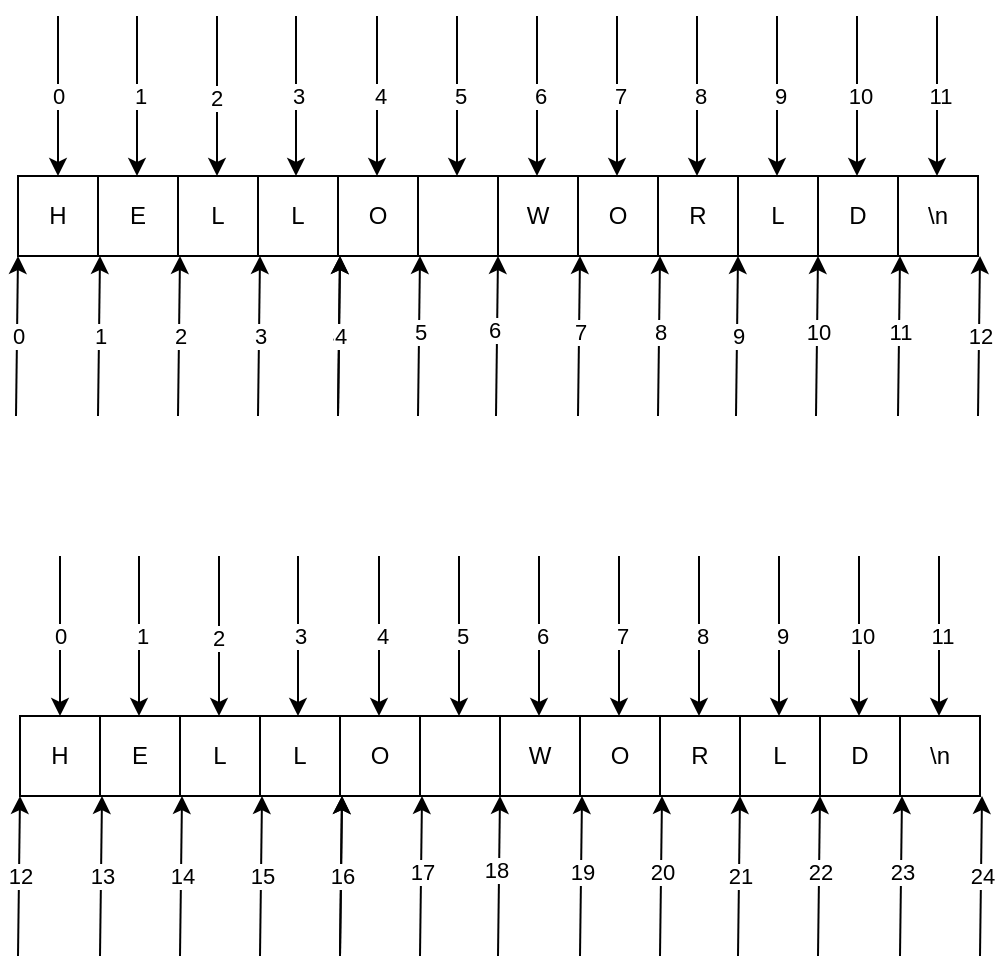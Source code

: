 <mxfile version="21.7.2" type="device">
  <diagram name="Page-1" id="L-IluXAQEw9rKZ2qDE53">
    <mxGraphModel dx="2522" dy="1409" grid="1" gridSize="10" guides="1" tooltips="1" connect="1" arrows="1" fold="1" page="1" pageScale="1" pageWidth="850" pageHeight="1100" math="0" shadow="0">
      <root>
        <mxCell id="0" />
        <mxCell id="1" parent="0" />
        <mxCell id="YQ89JY8jZ3G4rfhLx3yw-1" value="H" style="rounded=0;whiteSpace=wrap;html=1;" parent="1" vertex="1">
          <mxGeometry x="81" y="120" width="40" height="40" as="geometry" />
        </mxCell>
        <mxCell id="YQ89JY8jZ3G4rfhLx3yw-2" value="E" style="rounded=0;whiteSpace=wrap;html=1;" parent="1" vertex="1">
          <mxGeometry x="121" y="120" width="40" height="40" as="geometry" />
        </mxCell>
        <mxCell id="YQ89JY8jZ3G4rfhLx3yw-3" value="L" style="rounded=0;whiteSpace=wrap;html=1;" parent="1" vertex="1">
          <mxGeometry x="161" y="120" width="40" height="40" as="geometry" />
        </mxCell>
        <mxCell id="YQ89JY8jZ3G4rfhLx3yw-4" value="L" style="rounded=0;whiteSpace=wrap;html=1;" parent="1" vertex="1">
          <mxGeometry x="201" y="120" width="40" height="40" as="geometry" />
        </mxCell>
        <mxCell id="YQ89JY8jZ3G4rfhLx3yw-5" value="O" style="rounded=0;whiteSpace=wrap;html=1;" parent="1" vertex="1">
          <mxGeometry x="241" y="120" width="40" height="40" as="geometry" />
        </mxCell>
        <mxCell id="YQ89JY8jZ3G4rfhLx3yw-6" value="" style="endArrow=classic;html=1;rounded=0;entryX=0;entryY=1;entryDx=0;entryDy=0;" parent="1" target="YQ89JY8jZ3G4rfhLx3yw-1" edge="1">
          <mxGeometry width="50" height="50" relative="1" as="geometry">
            <mxPoint x="80" y="240" as="sourcePoint" />
            <mxPoint x="450" y="450" as="targetPoint" />
          </mxGeometry>
        </mxCell>
        <mxCell id="YQ89JY8jZ3G4rfhLx3yw-7" value="0" style="edgeLabel;html=1;align=center;verticalAlign=middle;resizable=0;points=[];" parent="YQ89JY8jZ3G4rfhLx3yw-6" vertex="1" connectable="0">
          <mxGeometry x="-0.0" relative="1" as="geometry">
            <mxPoint as="offset" />
          </mxGeometry>
        </mxCell>
        <mxCell id="YQ89JY8jZ3G4rfhLx3yw-8" value="" style="endArrow=classic;html=1;rounded=0;entryX=0;entryY=1;entryDx=0;entryDy=0;" parent="1" edge="1">
          <mxGeometry width="50" height="50" relative="1" as="geometry">
            <mxPoint x="161" y="240" as="sourcePoint" />
            <mxPoint x="162" y="160" as="targetPoint" />
          </mxGeometry>
        </mxCell>
        <mxCell id="YQ89JY8jZ3G4rfhLx3yw-9" value="2" style="edgeLabel;html=1;align=center;verticalAlign=middle;resizable=0;points=[];" parent="YQ89JY8jZ3G4rfhLx3yw-8" vertex="1" connectable="0">
          <mxGeometry x="-0.0" relative="1" as="geometry">
            <mxPoint as="offset" />
          </mxGeometry>
        </mxCell>
        <mxCell id="YQ89JY8jZ3G4rfhLx3yw-10" value="3" style="endArrow=classic;html=1;rounded=0;entryX=0;entryY=1;entryDx=0;entryDy=0;" parent="1" edge="1">
          <mxGeometry width="50" height="50" relative="1" as="geometry">
            <mxPoint x="201" y="240" as="sourcePoint" />
            <mxPoint x="202" y="160" as="targetPoint" />
          </mxGeometry>
        </mxCell>
        <mxCell id="YQ89JY8jZ3G4rfhLx3yw-11" value="3" style="edgeLabel;html=1;align=center;verticalAlign=middle;resizable=0;points=[];" parent="YQ89JY8jZ3G4rfhLx3yw-10" vertex="1" connectable="0">
          <mxGeometry x="-0.0" relative="1" as="geometry">
            <mxPoint as="offset" />
          </mxGeometry>
        </mxCell>
        <mxCell id="YQ89JY8jZ3G4rfhLx3yw-12" value="" style="endArrow=classic;html=1;rounded=0;entryX=0;entryY=1;entryDx=0;entryDy=0;" parent="1" edge="1">
          <mxGeometry width="50" height="50" relative="1" as="geometry">
            <mxPoint x="241" y="240" as="sourcePoint" />
            <mxPoint x="242" y="160" as="targetPoint" />
          </mxGeometry>
        </mxCell>
        <mxCell id="YQ89JY8jZ3G4rfhLx3yw-13" value="0" style="edgeLabel;html=1;align=center;verticalAlign=middle;resizable=0;points=[];" parent="YQ89JY8jZ3G4rfhLx3yw-12" vertex="1" connectable="0">
          <mxGeometry x="-0.0" relative="1" as="geometry">
            <mxPoint as="offset" />
          </mxGeometry>
        </mxCell>
        <mxCell id="YQ89JY8jZ3G4rfhLx3yw-14" value="" style="endArrow=classic;html=1;rounded=0;entryX=0;entryY=1;entryDx=0;entryDy=0;" parent="1" edge="1">
          <mxGeometry width="50" height="50" relative="1" as="geometry">
            <mxPoint x="281" y="240" as="sourcePoint" />
            <mxPoint x="282" y="160" as="targetPoint" />
          </mxGeometry>
        </mxCell>
        <mxCell id="YQ89JY8jZ3G4rfhLx3yw-20" value="5" style="edgeLabel;html=1;align=center;verticalAlign=middle;resizable=0;points=[];" parent="YQ89JY8jZ3G4rfhLx3yw-14" vertex="1" connectable="0">
          <mxGeometry x="0.05" relative="1" as="geometry">
            <mxPoint as="offset" />
          </mxGeometry>
        </mxCell>
        <mxCell id="YQ89JY8jZ3G4rfhLx3yw-16" value="4" style="endArrow=classic;html=1;rounded=0;entryX=0;entryY=1;entryDx=0;entryDy=0;" parent="1" edge="1">
          <mxGeometry width="50" height="50" relative="1" as="geometry">
            <mxPoint x="241" y="240" as="sourcePoint" />
            <mxPoint x="242" y="160" as="targetPoint" />
          </mxGeometry>
        </mxCell>
        <mxCell id="YQ89JY8jZ3G4rfhLx3yw-17" value="4" style="edgeLabel;html=1;align=center;verticalAlign=middle;resizable=0;points=[];" parent="YQ89JY8jZ3G4rfhLx3yw-16" vertex="1" connectable="0">
          <mxGeometry x="-0.0" relative="1" as="geometry">
            <mxPoint as="offset" />
          </mxGeometry>
        </mxCell>
        <mxCell id="YQ89JY8jZ3G4rfhLx3yw-18" value="" style="endArrow=classic;html=1;rounded=0;entryX=0;entryY=1;entryDx=0;entryDy=0;" parent="1" edge="1">
          <mxGeometry width="50" height="50" relative="1" as="geometry">
            <mxPoint x="121" y="240" as="sourcePoint" />
            <mxPoint x="122" y="160" as="targetPoint" />
          </mxGeometry>
        </mxCell>
        <mxCell id="YQ89JY8jZ3G4rfhLx3yw-19" value="1" style="edgeLabel;html=1;align=center;verticalAlign=middle;resizable=0;points=[];" parent="YQ89JY8jZ3G4rfhLx3yw-18" vertex="1" connectable="0">
          <mxGeometry x="-0.0" relative="1" as="geometry">
            <mxPoint as="offset" />
          </mxGeometry>
        </mxCell>
        <mxCell id="YQ89JY8jZ3G4rfhLx3yw-21" value="" style="endArrow=classic;html=1;rounded=0;entryX=0.5;entryY=0;entryDx=0;entryDy=0;" parent="1" target="YQ89JY8jZ3G4rfhLx3yw-1" edge="1">
          <mxGeometry width="50" height="50" relative="1" as="geometry">
            <mxPoint x="101" y="40" as="sourcePoint" />
            <mxPoint x="450" y="450" as="targetPoint" />
          </mxGeometry>
        </mxCell>
        <mxCell id="YQ89JY8jZ3G4rfhLx3yw-26" value="0" style="edgeLabel;html=1;align=center;verticalAlign=middle;resizable=0;points=[];" parent="YQ89JY8jZ3G4rfhLx3yw-21" vertex="1" connectable="0">
          <mxGeometry x="-0.175" y="-1" relative="1" as="geometry">
            <mxPoint x="1" y="7" as="offset" />
          </mxGeometry>
        </mxCell>
        <mxCell id="YQ89JY8jZ3G4rfhLx3yw-22" value="" style="endArrow=classic;html=1;rounded=0;entryX=0.5;entryY=0;entryDx=0;entryDy=0;" parent="1" edge="1">
          <mxGeometry width="50" height="50" relative="1" as="geometry">
            <mxPoint x="140.5" y="40" as="sourcePoint" />
            <mxPoint x="140.5" y="120" as="targetPoint" />
          </mxGeometry>
        </mxCell>
        <mxCell id="YQ89JY8jZ3G4rfhLx3yw-27" value="1" style="edgeLabel;html=1;align=center;verticalAlign=middle;resizable=0;points=[];" parent="YQ89JY8jZ3G4rfhLx3yw-22" vertex="1" connectable="0">
          <mxGeometry x="-0.275" y="2" relative="1" as="geometry">
            <mxPoint x="-1" y="11" as="offset" />
          </mxGeometry>
        </mxCell>
        <mxCell id="YQ89JY8jZ3G4rfhLx3yw-23" value="" style="endArrow=classic;html=1;rounded=0;entryX=0.5;entryY=0;entryDx=0;entryDy=0;" parent="1" edge="1">
          <mxGeometry width="50" height="50" relative="1" as="geometry">
            <mxPoint x="180.5" y="40" as="sourcePoint" />
            <mxPoint x="180.5" y="120" as="targetPoint" />
          </mxGeometry>
        </mxCell>
        <mxCell id="YQ89JY8jZ3G4rfhLx3yw-28" value="2" style="edgeLabel;html=1;align=center;verticalAlign=middle;resizable=0;points=[];" parent="YQ89JY8jZ3G4rfhLx3yw-23" vertex="1" connectable="0">
          <mxGeometry x="0.025" y="-1" relative="1" as="geometry">
            <mxPoint as="offset" />
          </mxGeometry>
        </mxCell>
        <mxCell id="YQ89JY8jZ3G4rfhLx3yw-24" value="" style="endArrow=classic;html=1;rounded=0;entryX=0.5;entryY=0;entryDx=0;entryDy=0;" parent="1" edge="1">
          <mxGeometry width="50" height="50" relative="1" as="geometry">
            <mxPoint x="220" y="40" as="sourcePoint" />
            <mxPoint x="220" y="120" as="targetPoint" />
          </mxGeometry>
        </mxCell>
        <mxCell id="YQ89JY8jZ3G4rfhLx3yw-29" value="3" style="edgeLabel;html=1;align=center;verticalAlign=middle;resizable=0;points=[];" parent="YQ89JY8jZ3G4rfhLx3yw-24" vertex="1" connectable="0">
          <mxGeometry x="-0.075" y="2" relative="1" as="geometry">
            <mxPoint x="-1" y="3" as="offset" />
          </mxGeometry>
        </mxCell>
        <mxCell id="YQ89JY8jZ3G4rfhLx3yw-25" value="" style="endArrow=classic;html=1;rounded=0;entryX=0.5;entryY=0;entryDx=0;entryDy=0;" parent="1" edge="1">
          <mxGeometry width="50" height="50" relative="1" as="geometry">
            <mxPoint x="260.5" y="40" as="sourcePoint" />
            <mxPoint x="260.5" y="120" as="targetPoint" />
          </mxGeometry>
        </mxCell>
        <mxCell id="YQ89JY8jZ3G4rfhLx3yw-30" value="4" style="edgeLabel;html=1;align=center;verticalAlign=middle;resizable=0;points=[];" parent="YQ89JY8jZ3G4rfhLx3yw-25" vertex="1" connectable="0">
          <mxGeometry y="1" relative="1" as="geometry">
            <mxPoint as="offset" />
          </mxGeometry>
        </mxCell>
        <mxCell id="l3qOeIaWXEbXZCs5vQwA-1" value="" style="rounded=0;whiteSpace=wrap;html=1;" parent="1" vertex="1">
          <mxGeometry x="281" y="120" width="40" height="40" as="geometry" />
        </mxCell>
        <mxCell id="l3qOeIaWXEbXZCs5vQwA-2" value="W" style="rounded=0;whiteSpace=wrap;html=1;" parent="1" vertex="1">
          <mxGeometry x="321" y="120" width="40" height="40" as="geometry" />
        </mxCell>
        <mxCell id="l3qOeIaWXEbXZCs5vQwA-3" value="O" style="rounded=0;whiteSpace=wrap;html=1;" parent="1" vertex="1">
          <mxGeometry x="361" y="120" width="40" height="40" as="geometry" />
        </mxCell>
        <mxCell id="l3qOeIaWXEbXZCs5vQwA-4" value="R" style="rounded=0;whiteSpace=wrap;html=1;" parent="1" vertex="1">
          <mxGeometry x="401" y="120" width="40" height="40" as="geometry" />
        </mxCell>
        <mxCell id="l3qOeIaWXEbXZCs5vQwA-5" value="L" style="rounded=0;whiteSpace=wrap;html=1;" parent="1" vertex="1">
          <mxGeometry x="441" y="120" width="40" height="40" as="geometry" />
        </mxCell>
        <mxCell id="l3qOeIaWXEbXZCs5vQwA-6" value="D" style="rounded=0;whiteSpace=wrap;html=1;" parent="1" vertex="1">
          <mxGeometry x="481" y="120" width="40" height="40" as="geometry" />
        </mxCell>
        <mxCell id="l3qOeIaWXEbXZCs5vQwA-7" value="\n" style="rounded=0;whiteSpace=wrap;html=1;" parent="1" vertex="1">
          <mxGeometry x="521" y="120" width="40" height="40" as="geometry" />
        </mxCell>
        <mxCell id="l3qOeIaWXEbXZCs5vQwA-8" value="" style="endArrow=classic;html=1;rounded=0;entryX=0;entryY=1;entryDx=0;entryDy=0;" parent="1" edge="1">
          <mxGeometry width="50" height="50" relative="1" as="geometry">
            <mxPoint x="320" y="240" as="sourcePoint" />
            <mxPoint x="321" y="160" as="targetPoint" />
          </mxGeometry>
        </mxCell>
        <mxCell id="l3qOeIaWXEbXZCs5vQwA-22" value="6" style="edgeLabel;html=1;align=center;verticalAlign=middle;resizable=0;points=[];" parent="l3qOeIaWXEbXZCs5vQwA-8" vertex="1" connectable="0">
          <mxGeometry x="0.074" y="2" relative="1" as="geometry">
            <mxPoint as="offset" />
          </mxGeometry>
        </mxCell>
        <mxCell id="l3qOeIaWXEbXZCs5vQwA-10" value="" style="endArrow=classic;html=1;rounded=0;entryX=0;entryY=1;entryDx=0;entryDy=0;" parent="1" edge="1">
          <mxGeometry width="50" height="50" relative="1" as="geometry">
            <mxPoint x="361" y="240" as="sourcePoint" />
            <mxPoint x="362" y="160" as="targetPoint" />
          </mxGeometry>
        </mxCell>
        <mxCell id="l3qOeIaWXEbXZCs5vQwA-11" value="7" style="edgeLabel;html=1;align=center;verticalAlign=middle;resizable=0;points=[];" parent="l3qOeIaWXEbXZCs5vQwA-10" vertex="1" connectable="0">
          <mxGeometry x="0.05" relative="1" as="geometry">
            <mxPoint as="offset" />
          </mxGeometry>
        </mxCell>
        <mxCell id="l3qOeIaWXEbXZCs5vQwA-12" value="" style="endArrow=classic;html=1;rounded=0;entryX=0;entryY=1;entryDx=0;entryDy=0;" parent="1" edge="1">
          <mxGeometry width="50" height="50" relative="1" as="geometry">
            <mxPoint x="401" y="240" as="sourcePoint" />
            <mxPoint x="402" y="160" as="targetPoint" />
          </mxGeometry>
        </mxCell>
        <mxCell id="l3qOeIaWXEbXZCs5vQwA-13" value="8" style="edgeLabel;html=1;align=center;verticalAlign=middle;resizable=0;points=[];" parent="l3qOeIaWXEbXZCs5vQwA-12" vertex="1" connectable="0">
          <mxGeometry x="0.05" relative="1" as="geometry">
            <mxPoint as="offset" />
          </mxGeometry>
        </mxCell>
        <mxCell id="l3qOeIaWXEbXZCs5vQwA-14" value="" style="endArrow=classic;html=1;rounded=0;entryX=0;entryY=1;entryDx=0;entryDy=0;" parent="1" edge="1">
          <mxGeometry width="50" height="50" relative="1" as="geometry">
            <mxPoint x="440" y="240" as="sourcePoint" />
            <mxPoint x="441" y="160" as="targetPoint" />
          </mxGeometry>
        </mxCell>
        <mxCell id="l3qOeIaWXEbXZCs5vQwA-24" value="9" style="edgeLabel;html=1;align=center;verticalAlign=middle;resizable=0;points=[];" parent="l3qOeIaWXEbXZCs5vQwA-14" vertex="1" connectable="0">
          <mxGeometry relative="1" as="geometry">
            <mxPoint as="offset" />
          </mxGeometry>
        </mxCell>
        <mxCell id="l3qOeIaWXEbXZCs5vQwA-16" value="" style="endArrow=classic;html=1;rounded=0;entryX=0;entryY=1;entryDx=0;entryDy=0;" parent="1" edge="1">
          <mxGeometry width="50" height="50" relative="1" as="geometry">
            <mxPoint x="480" y="240" as="sourcePoint" />
            <mxPoint x="481" y="160" as="targetPoint" />
          </mxGeometry>
        </mxCell>
        <mxCell id="l3qOeIaWXEbXZCs5vQwA-17" value="10" style="edgeLabel;html=1;align=center;verticalAlign=middle;resizable=0;points=[];" parent="l3qOeIaWXEbXZCs5vQwA-16" vertex="1" connectable="0">
          <mxGeometry x="0.05" relative="1" as="geometry">
            <mxPoint as="offset" />
          </mxGeometry>
        </mxCell>
        <mxCell id="l3qOeIaWXEbXZCs5vQwA-18" value="" style="endArrow=classic;html=1;rounded=0;entryX=0;entryY=1;entryDx=0;entryDy=0;" parent="1" edge="1">
          <mxGeometry width="50" height="50" relative="1" as="geometry">
            <mxPoint x="521" y="240" as="sourcePoint" />
            <mxPoint x="522" y="160" as="targetPoint" />
          </mxGeometry>
        </mxCell>
        <mxCell id="l3qOeIaWXEbXZCs5vQwA-19" value="11" style="edgeLabel;html=1;align=center;verticalAlign=middle;resizable=0;points=[];" parent="l3qOeIaWXEbXZCs5vQwA-18" vertex="1" connectable="0">
          <mxGeometry x="0.05" relative="1" as="geometry">
            <mxPoint as="offset" />
          </mxGeometry>
        </mxCell>
        <mxCell id="l3qOeIaWXEbXZCs5vQwA-20" value="" style="endArrow=classic;html=1;rounded=0;entryX=0;entryY=1;entryDx=0;entryDy=0;" parent="1" edge="1">
          <mxGeometry width="50" height="50" relative="1" as="geometry">
            <mxPoint x="561" y="240" as="sourcePoint" />
            <mxPoint x="562" y="160" as="targetPoint" />
          </mxGeometry>
        </mxCell>
        <mxCell id="l3qOeIaWXEbXZCs5vQwA-25" value="12" style="edgeLabel;html=1;align=center;verticalAlign=middle;resizable=0;points=[];" parent="l3qOeIaWXEbXZCs5vQwA-20" vertex="1" connectable="0">
          <mxGeometry relative="1" as="geometry">
            <mxPoint as="offset" />
          </mxGeometry>
        </mxCell>
        <mxCell id="l3qOeIaWXEbXZCs5vQwA-26" value="" style="endArrow=classic;html=1;rounded=0;entryX=0.5;entryY=0;entryDx=0;entryDy=0;" parent="1" edge="1">
          <mxGeometry width="50" height="50" relative="1" as="geometry">
            <mxPoint x="300.5" y="40" as="sourcePoint" />
            <mxPoint x="300.5" y="120" as="targetPoint" />
          </mxGeometry>
        </mxCell>
        <mxCell id="l3qOeIaWXEbXZCs5vQwA-27" value="5" style="edgeLabel;html=1;align=center;verticalAlign=middle;resizable=0;points=[];" parent="l3qOeIaWXEbXZCs5vQwA-26" vertex="1" connectable="0">
          <mxGeometry y="1" relative="1" as="geometry">
            <mxPoint as="offset" />
          </mxGeometry>
        </mxCell>
        <mxCell id="l3qOeIaWXEbXZCs5vQwA-28" value="" style="endArrow=classic;html=1;rounded=0;entryX=0.5;entryY=0;entryDx=0;entryDy=0;" parent="1" edge="1">
          <mxGeometry width="50" height="50" relative="1" as="geometry">
            <mxPoint x="340.5" y="40" as="sourcePoint" />
            <mxPoint x="340.5" y="120" as="targetPoint" />
          </mxGeometry>
        </mxCell>
        <mxCell id="l3qOeIaWXEbXZCs5vQwA-29" value="6" style="edgeLabel;html=1;align=center;verticalAlign=middle;resizable=0;points=[];" parent="l3qOeIaWXEbXZCs5vQwA-28" vertex="1" connectable="0">
          <mxGeometry y="1" relative="1" as="geometry">
            <mxPoint as="offset" />
          </mxGeometry>
        </mxCell>
        <mxCell id="l3qOeIaWXEbXZCs5vQwA-30" value="" style="endArrow=classic;html=1;rounded=0;entryX=0.5;entryY=0;entryDx=0;entryDy=0;" parent="1" edge="1">
          <mxGeometry width="50" height="50" relative="1" as="geometry">
            <mxPoint x="380.5" y="40" as="sourcePoint" />
            <mxPoint x="380.5" y="120" as="targetPoint" />
          </mxGeometry>
        </mxCell>
        <mxCell id="l3qOeIaWXEbXZCs5vQwA-31" value="7" style="edgeLabel;html=1;align=center;verticalAlign=middle;resizable=0;points=[];" parent="l3qOeIaWXEbXZCs5vQwA-30" vertex="1" connectable="0">
          <mxGeometry y="1" relative="1" as="geometry">
            <mxPoint as="offset" />
          </mxGeometry>
        </mxCell>
        <mxCell id="l3qOeIaWXEbXZCs5vQwA-32" value="" style="endArrow=classic;html=1;rounded=0;entryX=0.5;entryY=0;entryDx=0;entryDy=0;" parent="1" edge="1">
          <mxGeometry width="50" height="50" relative="1" as="geometry">
            <mxPoint x="420.5" y="40" as="sourcePoint" />
            <mxPoint x="420.5" y="120" as="targetPoint" />
          </mxGeometry>
        </mxCell>
        <mxCell id="l3qOeIaWXEbXZCs5vQwA-33" value="8" style="edgeLabel;html=1;align=center;verticalAlign=middle;resizable=0;points=[];" parent="l3qOeIaWXEbXZCs5vQwA-32" vertex="1" connectable="0">
          <mxGeometry y="1" relative="1" as="geometry">
            <mxPoint as="offset" />
          </mxGeometry>
        </mxCell>
        <mxCell id="l3qOeIaWXEbXZCs5vQwA-34" value="" style="endArrow=classic;html=1;rounded=0;entryX=0.5;entryY=0;entryDx=0;entryDy=0;" parent="1" edge="1">
          <mxGeometry width="50" height="50" relative="1" as="geometry">
            <mxPoint x="460.5" y="40" as="sourcePoint" />
            <mxPoint x="460.5" y="120" as="targetPoint" />
          </mxGeometry>
        </mxCell>
        <mxCell id="l3qOeIaWXEbXZCs5vQwA-35" value="9" style="edgeLabel;html=1;align=center;verticalAlign=middle;resizable=0;points=[];" parent="l3qOeIaWXEbXZCs5vQwA-34" vertex="1" connectable="0">
          <mxGeometry y="1" relative="1" as="geometry">
            <mxPoint as="offset" />
          </mxGeometry>
        </mxCell>
        <mxCell id="l3qOeIaWXEbXZCs5vQwA-36" value="" style="endArrow=classic;html=1;rounded=0;entryX=0.5;entryY=0;entryDx=0;entryDy=0;" parent="1" edge="1">
          <mxGeometry width="50" height="50" relative="1" as="geometry">
            <mxPoint x="500.5" y="40" as="sourcePoint" />
            <mxPoint x="500.5" y="120" as="targetPoint" />
          </mxGeometry>
        </mxCell>
        <mxCell id="l3qOeIaWXEbXZCs5vQwA-37" value="10" style="edgeLabel;html=1;align=center;verticalAlign=middle;resizable=0;points=[];" parent="l3qOeIaWXEbXZCs5vQwA-36" vertex="1" connectable="0">
          <mxGeometry y="1" relative="1" as="geometry">
            <mxPoint as="offset" />
          </mxGeometry>
        </mxCell>
        <mxCell id="l3qOeIaWXEbXZCs5vQwA-38" value="" style="endArrow=classic;html=1;rounded=0;entryX=0.5;entryY=0;entryDx=0;entryDy=0;" parent="1" edge="1">
          <mxGeometry width="50" height="50" relative="1" as="geometry">
            <mxPoint x="540.5" y="40" as="sourcePoint" />
            <mxPoint x="540.5" y="120" as="targetPoint" />
          </mxGeometry>
        </mxCell>
        <mxCell id="l3qOeIaWXEbXZCs5vQwA-39" value="11" style="edgeLabel;html=1;align=center;verticalAlign=middle;resizable=0;points=[];" parent="l3qOeIaWXEbXZCs5vQwA-38" vertex="1" connectable="0">
          <mxGeometry y="1" relative="1" as="geometry">
            <mxPoint as="offset" />
          </mxGeometry>
        </mxCell>
        <mxCell id="l3qOeIaWXEbXZCs5vQwA-40" value="H" style="rounded=0;whiteSpace=wrap;html=1;" parent="1" vertex="1">
          <mxGeometry x="82" y="390" width="40" height="40" as="geometry" />
        </mxCell>
        <mxCell id="l3qOeIaWXEbXZCs5vQwA-41" value="E" style="rounded=0;whiteSpace=wrap;html=1;" parent="1" vertex="1">
          <mxGeometry x="122" y="390" width="40" height="40" as="geometry" />
        </mxCell>
        <mxCell id="l3qOeIaWXEbXZCs5vQwA-42" value="L" style="rounded=0;whiteSpace=wrap;html=1;" parent="1" vertex="1">
          <mxGeometry x="162" y="390" width="40" height="40" as="geometry" />
        </mxCell>
        <mxCell id="l3qOeIaWXEbXZCs5vQwA-43" value="L" style="rounded=0;whiteSpace=wrap;html=1;" parent="1" vertex="1">
          <mxGeometry x="202" y="390" width="40" height="40" as="geometry" />
        </mxCell>
        <mxCell id="l3qOeIaWXEbXZCs5vQwA-44" value="O" style="rounded=0;whiteSpace=wrap;html=1;" parent="1" vertex="1">
          <mxGeometry x="242" y="390" width="40" height="40" as="geometry" />
        </mxCell>
        <mxCell id="l3qOeIaWXEbXZCs5vQwA-45" value="" style="endArrow=classic;html=1;rounded=0;entryX=0;entryY=1;entryDx=0;entryDy=0;" parent="1" target="l3qOeIaWXEbXZCs5vQwA-40" edge="1">
          <mxGeometry width="50" height="50" relative="1" as="geometry">
            <mxPoint x="81" y="510" as="sourcePoint" />
            <mxPoint x="451" y="720" as="targetPoint" />
          </mxGeometry>
        </mxCell>
        <mxCell id="l3qOeIaWXEbXZCs5vQwA-46" value="12" style="edgeLabel;html=1;align=center;verticalAlign=middle;resizable=0;points=[];" parent="l3qOeIaWXEbXZCs5vQwA-45" vertex="1" connectable="0">
          <mxGeometry relative="1" as="geometry">
            <mxPoint as="offset" />
          </mxGeometry>
        </mxCell>
        <mxCell id="l3qOeIaWXEbXZCs5vQwA-47" value="" style="endArrow=classic;html=1;rounded=0;entryX=0;entryY=1;entryDx=0;entryDy=0;" parent="1" edge="1">
          <mxGeometry width="50" height="50" relative="1" as="geometry">
            <mxPoint x="162" y="510" as="sourcePoint" />
            <mxPoint x="163" y="430" as="targetPoint" />
          </mxGeometry>
        </mxCell>
        <mxCell id="l3qOeIaWXEbXZCs5vQwA-48" value="14" style="edgeLabel;html=1;align=center;verticalAlign=middle;resizable=0;points=[];" parent="l3qOeIaWXEbXZCs5vQwA-47" vertex="1" connectable="0">
          <mxGeometry x="-0.0" relative="1" as="geometry">
            <mxPoint as="offset" />
          </mxGeometry>
        </mxCell>
        <mxCell id="l3qOeIaWXEbXZCs5vQwA-49" value="3" style="endArrow=classic;html=1;rounded=0;entryX=0;entryY=1;entryDx=0;entryDy=0;" parent="1" edge="1">
          <mxGeometry width="50" height="50" relative="1" as="geometry">
            <mxPoint x="202" y="510" as="sourcePoint" />
            <mxPoint x="203" y="430" as="targetPoint" />
          </mxGeometry>
        </mxCell>
        <mxCell id="l3qOeIaWXEbXZCs5vQwA-50" value="15" style="edgeLabel;html=1;align=center;verticalAlign=middle;resizable=0;points=[];" parent="l3qOeIaWXEbXZCs5vQwA-49" vertex="1" connectable="0">
          <mxGeometry x="-0.0" relative="1" as="geometry">
            <mxPoint as="offset" />
          </mxGeometry>
        </mxCell>
        <mxCell id="l3qOeIaWXEbXZCs5vQwA-51" value="" style="endArrow=classic;html=1;rounded=0;entryX=0;entryY=1;entryDx=0;entryDy=0;" parent="1" edge="1">
          <mxGeometry width="50" height="50" relative="1" as="geometry">
            <mxPoint x="242" y="510" as="sourcePoint" />
            <mxPoint x="243" y="430" as="targetPoint" />
          </mxGeometry>
        </mxCell>
        <mxCell id="l3qOeIaWXEbXZCs5vQwA-52" value="0" style="edgeLabel;html=1;align=center;verticalAlign=middle;resizable=0;points=[];" parent="l3qOeIaWXEbXZCs5vQwA-51" vertex="1" connectable="0">
          <mxGeometry x="-0.0" relative="1" as="geometry">
            <mxPoint as="offset" />
          </mxGeometry>
        </mxCell>
        <mxCell id="l3qOeIaWXEbXZCs5vQwA-53" value="" style="endArrow=classic;html=1;rounded=0;entryX=0;entryY=1;entryDx=0;entryDy=0;" parent="1" edge="1">
          <mxGeometry width="50" height="50" relative="1" as="geometry">
            <mxPoint x="282" y="510" as="sourcePoint" />
            <mxPoint x="283" y="430" as="targetPoint" />
          </mxGeometry>
        </mxCell>
        <mxCell id="l3qOeIaWXEbXZCs5vQwA-54" value="17" style="edgeLabel;html=1;align=center;verticalAlign=middle;resizable=0;points=[];" parent="l3qOeIaWXEbXZCs5vQwA-53" vertex="1" connectable="0">
          <mxGeometry x="0.05" relative="1" as="geometry">
            <mxPoint as="offset" />
          </mxGeometry>
        </mxCell>
        <mxCell id="l3qOeIaWXEbXZCs5vQwA-55" value="4" style="endArrow=classic;html=1;rounded=0;entryX=0;entryY=1;entryDx=0;entryDy=0;" parent="1" edge="1">
          <mxGeometry width="50" height="50" relative="1" as="geometry">
            <mxPoint x="242" y="510" as="sourcePoint" />
            <mxPoint x="243" y="430" as="targetPoint" />
          </mxGeometry>
        </mxCell>
        <mxCell id="l3qOeIaWXEbXZCs5vQwA-56" value="16" style="edgeLabel;html=1;align=center;verticalAlign=middle;resizable=0;points=[];" parent="l3qOeIaWXEbXZCs5vQwA-55" vertex="1" connectable="0">
          <mxGeometry x="-0.0" relative="1" as="geometry">
            <mxPoint as="offset" />
          </mxGeometry>
        </mxCell>
        <mxCell id="l3qOeIaWXEbXZCs5vQwA-57" value="" style="endArrow=classic;html=1;rounded=0;entryX=0;entryY=1;entryDx=0;entryDy=0;" parent="1" edge="1">
          <mxGeometry width="50" height="50" relative="1" as="geometry">
            <mxPoint x="122" y="510" as="sourcePoint" />
            <mxPoint x="123" y="430" as="targetPoint" />
          </mxGeometry>
        </mxCell>
        <mxCell id="l3qOeIaWXEbXZCs5vQwA-58" value="13" style="edgeLabel;html=1;align=center;verticalAlign=middle;resizable=0;points=[];" parent="l3qOeIaWXEbXZCs5vQwA-57" vertex="1" connectable="0">
          <mxGeometry relative="1" as="geometry">
            <mxPoint as="offset" />
          </mxGeometry>
        </mxCell>
        <mxCell id="l3qOeIaWXEbXZCs5vQwA-59" value="" style="endArrow=classic;html=1;rounded=0;entryX=0.5;entryY=0;entryDx=0;entryDy=0;" parent="1" target="l3qOeIaWXEbXZCs5vQwA-40" edge="1">
          <mxGeometry width="50" height="50" relative="1" as="geometry">
            <mxPoint x="102" y="310" as="sourcePoint" />
            <mxPoint x="451" y="720" as="targetPoint" />
          </mxGeometry>
        </mxCell>
        <mxCell id="l3qOeIaWXEbXZCs5vQwA-60" value="0" style="edgeLabel;html=1;align=center;verticalAlign=middle;resizable=0;points=[];" parent="l3qOeIaWXEbXZCs5vQwA-59" vertex="1" connectable="0">
          <mxGeometry x="-0.175" y="-1" relative="1" as="geometry">
            <mxPoint x="1" y="7" as="offset" />
          </mxGeometry>
        </mxCell>
        <mxCell id="l3qOeIaWXEbXZCs5vQwA-61" value="" style="endArrow=classic;html=1;rounded=0;entryX=0.5;entryY=0;entryDx=0;entryDy=0;" parent="1" edge="1">
          <mxGeometry width="50" height="50" relative="1" as="geometry">
            <mxPoint x="141.5" y="310" as="sourcePoint" />
            <mxPoint x="141.5" y="390" as="targetPoint" />
          </mxGeometry>
        </mxCell>
        <mxCell id="l3qOeIaWXEbXZCs5vQwA-62" value="1" style="edgeLabel;html=1;align=center;verticalAlign=middle;resizable=0;points=[];" parent="l3qOeIaWXEbXZCs5vQwA-61" vertex="1" connectable="0">
          <mxGeometry x="-0.275" y="2" relative="1" as="geometry">
            <mxPoint x="-1" y="11" as="offset" />
          </mxGeometry>
        </mxCell>
        <mxCell id="l3qOeIaWXEbXZCs5vQwA-63" value="" style="endArrow=classic;html=1;rounded=0;entryX=0.5;entryY=0;entryDx=0;entryDy=0;" parent="1" edge="1">
          <mxGeometry width="50" height="50" relative="1" as="geometry">
            <mxPoint x="181.5" y="310" as="sourcePoint" />
            <mxPoint x="181.5" y="390" as="targetPoint" />
          </mxGeometry>
        </mxCell>
        <mxCell id="l3qOeIaWXEbXZCs5vQwA-64" value="2" style="edgeLabel;html=1;align=center;verticalAlign=middle;resizable=0;points=[];" parent="l3qOeIaWXEbXZCs5vQwA-63" vertex="1" connectable="0">
          <mxGeometry x="0.025" y="-1" relative="1" as="geometry">
            <mxPoint as="offset" />
          </mxGeometry>
        </mxCell>
        <mxCell id="l3qOeIaWXEbXZCs5vQwA-65" value="" style="endArrow=classic;html=1;rounded=0;entryX=0.5;entryY=0;entryDx=0;entryDy=0;" parent="1" edge="1">
          <mxGeometry width="50" height="50" relative="1" as="geometry">
            <mxPoint x="221" y="310" as="sourcePoint" />
            <mxPoint x="221" y="390" as="targetPoint" />
          </mxGeometry>
        </mxCell>
        <mxCell id="l3qOeIaWXEbXZCs5vQwA-66" value="3" style="edgeLabel;html=1;align=center;verticalAlign=middle;resizable=0;points=[];" parent="l3qOeIaWXEbXZCs5vQwA-65" vertex="1" connectable="0">
          <mxGeometry x="-0.075" y="2" relative="1" as="geometry">
            <mxPoint x="-1" y="3" as="offset" />
          </mxGeometry>
        </mxCell>
        <mxCell id="l3qOeIaWXEbXZCs5vQwA-67" value="" style="endArrow=classic;html=1;rounded=0;entryX=0.5;entryY=0;entryDx=0;entryDy=0;" parent="1" edge="1">
          <mxGeometry width="50" height="50" relative="1" as="geometry">
            <mxPoint x="261.5" y="310" as="sourcePoint" />
            <mxPoint x="261.5" y="390" as="targetPoint" />
          </mxGeometry>
        </mxCell>
        <mxCell id="l3qOeIaWXEbXZCs5vQwA-68" value="4" style="edgeLabel;html=1;align=center;verticalAlign=middle;resizable=0;points=[];" parent="l3qOeIaWXEbXZCs5vQwA-67" vertex="1" connectable="0">
          <mxGeometry y="1" relative="1" as="geometry">
            <mxPoint as="offset" />
          </mxGeometry>
        </mxCell>
        <mxCell id="l3qOeIaWXEbXZCs5vQwA-69" value="" style="rounded=0;whiteSpace=wrap;html=1;" parent="1" vertex="1">
          <mxGeometry x="282" y="390" width="40" height="40" as="geometry" />
        </mxCell>
        <mxCell id="l3qOeIaWXEbXZCs5vQwA-70" value="W" style="rounded=0;whiteSpace=wrap;html=1;" parent="1" vertex="1">
          <mxGeometry x="322" y="390" width="40" height="40" as="geometry" />
        </mxCell>
        <mxCell id="l3qOeIaWXEbXZCs5vQwA-71" value="O" style="rounded=0;whiteSpace=wrap;html=1;" parent="1" vertex="1">
          <mxGeometry x="362" y="390" width="40" height="40" as="geometry" />
        </mxCell>
        <mxCell id="l3qOeIaWXEbXZCs5vQwA-72" value="R" style="rounded=0;whiteSpace=wrap;html=1;" parent="1" vertex="1">
          <mxGeometry x="402" y="390" width="40" height="40" as="geometry" />
        </mxCell>
        <mxCell id="l3qOeIaWXEbXZCs5vQwA-73" value="L" style="rounded=0;whiteSpace=wrap;html=1;" parent="1" vertex="1">
          <mxGeometry x="442" y="390" width="40" height="40" as="geometry" />
        </mxCell>
        <mxCell id="l3qOeIaWXEbXZCs5vQwA-74" value="D" style="rounded=0;whiteSpace=wrap;html=1;" parent="1" vertex="1">
          <mxGeometry x="482" y="390" width="40" height="40" as="geometry" />
        </mxCell>
        <mxCell id="l3qOeIaWXEbXZCs5vQwA-75" value="\n" style="rounded=0;whiteSpace=wrap;html=1;" parent="1" vertex="1">
          <mxGeometry x="522" y="390" width="40" height="40" as="geometry" />
        </mxCell>
        <mxCell id="l3qOeIaWXEbXZCs5vQwA-76" value="" style="endArrow=classic;html=1;rounded=0;entryX=0;entryY=1;entryDx=0;entryDy=0;" parent="1" edge="1">
          <mxGeometry width="50" height="50" relative="1" as="geometry">
            <mxPoint x="321" y="510" as="sourcePoint" />
            <mxPoint x="322" y="430" as="targetPoint" />
          </mxGeometry>
        </mxCell>
        <mxCell id="l3qOeIaWXEbXZCs5vQwA-77" value="18" style="edgeLabel;html=1;align=center;verticalAlign=middle;resizable=0;points=[];" parent="l3qOeIaWXEbXZCs5vQwA-76" vertex="1" connectable="0">
          <mxGeometry x="0.074" y="2" relative="1" as="geometry">
            <mxPoint as="offset" />
          </mxGeometry>
        </mxCell>
        <mxCell id="l3qOeIaWXEbXZCs5vQwA-78" value="" style="endArrow=classic;html=1;rounded=0;entryX=0;entryY=1;entryDx=0;entryDy=0;" parent="1" edge="1">
          <mxGeometry width="50" height="50" relative="1" as="geometry">
            <mxPoint x="362" y="510" as="sourcePoint" />
            <mxPoint x="363" y="430" as="targetPoint" />
          </mxGeometry>
        </mxCell>
        <mxCell id="l3qOeIaWXEbXZCs5vQwA-79" value="19" style="edgeLabel;html=1;align=center;verticalAlign=middle;resizable=0;points=[];" parent="l3qOeIaWXEbXZCs5vQwA-78" vertex="1" connectable="0">
          <mxGeometry x="0.05" relative="1" as="geometry">
            <mxPoint as="offset" />
          </mxGeometry>
        </mxCell>
        <mxCell id="l3qOeIaWXEbXZCs5vQwA-80" value="" style="endArrow=classic;html=1;rounded=0;entryX=0;entryY=1;entryDx=0;entryDy=0;" parent="1" edge="1">
          <mxGeometry width="50" height="50" relative="1" as="geometry">
            <mxPoint x="402" y="510" as="sourcePoint" />
            <mxPoint x="403" y="430" as="targetPoint" />
          </mxGeometry>
        </mxCell>
        <mxCell id="l3qOeIaWXEbXZCs5vQwA-81" value="20" style="edgeLabel;html=1;align=center;verticalAlign=middle;resizable=0;points=[];" parent="l3qOeIaWXEbXZCs5vQwA-80" vertex="1" connectable="0">
          <mxGeometry x="0.05" relative="1" as="geometry">
            <mxPoint as="offset" />
          </mxGeometry>
        </mxCell>
        <mxCell id="l3qOeIaWXEbXZCs5vQwA-82" value="" style="endArrow=classic;html=1;rounded=0;entryX=0;entryY=1;entryDx=0;entryDy=0;" parent="1" edge="1">
          <mxGeometry width="50" height="50" relative="1" as="geometry">
            <mxPoint x="441" y="510" as="sourcePoint" />
            <mxPoint x="442" y="430" as="targetPoint" />
          </mxGeometry>
        </mxCell>
        <mxCell id="l3qOeIaWXEbXZCs5vQwA-83" value="21" style="edgeLabel;html=1;align=center;verticalAlign=middle;resizable=0;points=[];" parent="l3qOeIaWXEbXZCs5vQwA-82" vertex="1" connectable="0">
          <mxGeometry relative="1" as="geometry">
            <mxPoint as="offset" />
          </mxGeometry>
        </mxCell>
        <mxCell id="l3qOeIaWXEbXZCs5vQwA-84" value="" style="endArrow=classic;html=1;rounded=0;entryX=0;entryY=1;entryDx=0;entryDy=0;" parent="1" edge="1">
          <mxGeometry width="50" height="50" relative="1" as="geometry">
            <mxPoint x="481" y="510" as="sourcePoint" />
            <mxPoint x="482" y="430" as="targetPoint" />
          </mxGeometry>
        </mxCell>
        <mxCell id="l3qOeIaWXEbXZCs5vQwA-85" value="22" style="edgeLabel;html=1;align=center;verticalAlign=middle;resizable=0;points=[];" parent="l3qOeIaWXEbXZCs5vQwA-84" vertex="1" connectable="0">
          <mxGeometry x="0.05" relative="1" as="geometry">
            <mxPoint as="offset" />
          </mxGeometry>
        </mxCell>
        <mxCell id="l3qOeIaWXEbXZCs5vQwA-86" value="" style="endArrow=classic;html=1;rounded=0;entryX=0;entryY=1;entryDx=0;entryDy=0;" parent="1" edge="1">
          <mxGeometry width="50" height="50" relative="1" as="geometry">
            <mxPoint x="522" y="510" as="sourcePoint" />
            <mxPoint x="523" y="430" as="targetPoint" />
          </mxGeometry>
        </mxCell>
        <mxCell id="l3qOeIaWXEbXZCs5vQwA-87" value="23" style="edgeLabel;html=1;align=center;verticalAlign=middle;resizable=0;points=[];" parent="l3qOeIaWXEbXZCs5vQwA-86" vertex="1" connectable="0">
          <mxGeometry x="0.05" relative="1" as="geometry">
            <mxPoint as="offset" />
          </mxGeometry>
        </mxCell>
        <mxCell id="l3qOeIaWXEbXZCs5vQwA-88" value="" style="endArrow=classic;html=1;rounded=0;entryX=0;entryY=1;entryDx=0;entryDy=0;" parent="1" edge="1">
          <mxGeometry width="50" height="50" relative="1" as="geometry">
            <mxPoint x="562" y="510" as="sourcePoint" />
            <mxPoint x="563" y="430" as="targetPoint" />
          </mxGeometry>
        </mxCell>
        <mxCell id="l3qOeIaWXEbXZCs5vQwA-89" value="24" style="edgeLabel;html=1;align=center;verticalAlign=middle;resizable=0;points=[];" parent="l3qOeIaWXEbXZCs5vQwA-88" vertex="1" connectable="0">
          <mxGeometry relative="1" as="geometry">
            <mxPoint as="offset" />
          </mxGeometry>
        </mxCell>
        <mxCell id="l3qOeIaWXEbXZCs5vQwA-90" value="" style="endArrow=classic;html=1;rounded=0;entryX=0.5;entryY=0;entryDx=0;entryDy=0;" parent="1" edge="1">
          <mxGeometry width="50" height="50" relative="1" as="geometry">
            <mxPoint x="301.5" y="310" as="sourcePoint" />
            <mxPoint x="301.5" y="390" as="targetPoint" />
          </mxGeometry>
        </mxCell>
        <mxCell id="l3qOeIaWXEbXZCs5vQwA-91" value="5" style="edgeLabel;html=1;align=center;verticalAlign=middle;resizable=0;points=[];" parent="l3qOeIaWXEbXZCs5vQwA-90" vertex="1" connectable="0">
          <mxGeometry y="1" relative="1" as="geometry">
            <mxPoint as="offset" />
          </mxGeometry>
        </mxCell>
        <mxCell id="l3qOeIaWXEbXZCs5vQwA-92" value="" style="endArrow=classic;html=1;rounded=0;entryX=0.5;entryY=0;entryDx=0;entryDy=0;" parent="1" edge="1">
          <mxGeometry width="50" height="50" relative="1" as="geometry">
            <mxPoint x="341.5" y="310" as="sourcePoint" />
            <mxPoint x="341.5" y="390" as="targetPoint" />
          </mxGeometry>
        </mxCell>
        <mxCell id="l3qOeIaWXEbXZCs5vQwA-93" value="6" style="edgeLabel;html=1;align=center;verticalAlign=middle;resizable=0;points=[];" parent="l3qOeIaWXEbXZCs5vQwA-92" vertex="1" connectable="0">
          <mxGeometry y="1" relative="1" as="geometry">
            <mxPoint as="offset" />
          </mxGeometry>
        </mxCell>
        <mxCell id="l3qOeIaWXEbXZCs5vQwA-94" value="" style="endArrow=classic;html=1;rounded=0;entryX=0.5;entryY=0;entryDx=0;entryDy=0;" parent="1" edge="1">
          <mxGeometry width="50" height="50" relative="1" as="geometry">
            <mxPoint x="381.5" y="310" as="sourcePoint" />
            <mxPoint x="381.5" y="390" as="targetPoint" />
          </mxGeometry>
        </mxCell>
        <mxCell id="l3qOeIaWXEbXZCs5vQwA-95" value="7" style="edgeLabel;html=1;align=center;verticalAlign=middle;resizable=0;points=[];" parent="l3qOeIaWXEbXZCs5vQwA-94" vertex="1" connectable="0">
          <mxGeometry y="1" relative="1" as="geometry">
            <mxPoint as="offset" />
          </mxGeometry>
        </mxCell>
        <mxCell id="l3qOeIaWXEbXZCs5vQwA-96" value="" style="endArrow=classic;html=1;rounded=0;entryX=0.5;entryY=0;entryDx=0;entryDy=0;" parent="1" edge="1">
          <mxGeometry width="50" height="50" relative="1" as="geometry">
            <mxPoint x="421.5" y="310" as="sourcePoint" />
            <mxPoint x="421.5" y="390" as="targetPoint" />
          </mxGeometry>
        </mxCell>
        <mxCell id="l3qOeIaWXEbXZCs5vQwA-97" value="8" style="edgeLabel;html=1;align=center;verticalAlign=middle;resizable=0;points=[];" parent="l3qOeIaWXEbXZCs5vQwA-96" vertex="1" connectable="0">
          <mxGeometry y="1" relative="1" as="geometry">
            <mxPoint as="offset" />
          </mxGeometry>
        </mxCell>
        <mxCell id="l3qOeIaWXEbXZCs5vQwA-98" value="" style="endArrow=classic;html=1;rounded=0;entryX=0.5;entryY=0;entryDx=0;entryDy=0;" parent="1" edge="1">
          <mxGeometry width="50" height="50" relative="1" as="geometry">
            <mxPoint x="461.5" y="310" as="sourcePoint" />
            <mxPoint x="461.5" y="390" as="targetPoint" />
          </mxGeometry>
        </mxCell>
        <mxCell id="l3qOeIaWXEbXZCs5vQwA-99" value="9" style="edgeLabel;html=1;align=center;verticalAlign=middle;resizable=0;points=[];" parent="l3qOeIaWXEbXZCs5vQwA-98" vertex="1" connectable="0">
          <mxGeometry y="1" relative="1" as="geometry">
            <mxPoint as="offset" />
          </mxGeometry>
        </mxCell>
        <mxCell id="l3qOeIaWXEbXZCs5vQwA-100" value="" style="endArrow=classic;html=1;rounded=0;entryX=0.5;entryY=0;entryDx=0;entryDy=0;" parent="1" edge="1">
          <mxGeometry width="50" height="50" relative="1" as="geometry">
            <mxPoint x="501.5" y="310" as="sourcePoint" />
            <mxPoint x="501.5" y="390" as="targetPoint" />
          </mxGeometry>
        </mxCell>
        <mxCell id="l3qOeIaWXEbXZCs5vQwA-101" value="10" style="edgeLabel;html=1;align=center;verticalAlign=middle;resizable=0;points=[];" parent="l3qOeIaWXEbXZCs5vQwA-100" vertex="1" connectable="0">
          <mxGeometry y="1" relative="1" as="geometry">
            <mxPoint as="offset" />
          </mxGeometry>
        </mxCell>
        <mxCell id="l3qOeIaWXEbXZCs5vQwA-102" value="" style="endArrow=classic;html=1;rounded=0;entryX=0.5;entryY=0;entryDx=0;entryDy=0;" parent="1" edge="1">
          <mxGeometry width="50" height="50" relative="1" as="geometry">
            <mxPoint x="541.5" y="310" as="sourcePoint" />
            <mxPoint x="541.5" y="390" as="targetPoint" />
          </mxGeometry>
        </mxCell>
        <mxCell id="l3qOeIaWXEbXZCs5vQwA-103" value="11" style="edgeLabel;html=1;align=center;verticalAlign=middle;resizable=0;points=[];" parent="l3qOeIaWXEbXZCs5vQwA-102" vertex="1" connectable="0">
          <mxGeometry y="1" relative="1" as="geometry">
            <mxPoint as="offset" />
          </mxGeometry>
        </mxCell>
      </root>
    </mxGraphModel>
  </diagram>
</mxfile>
